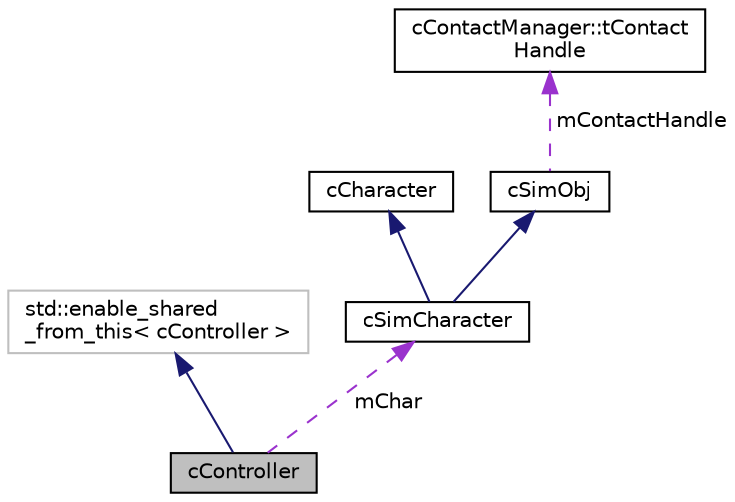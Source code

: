 digraph "cController"
{
 // LATEX_PDF_SIZE
  edge [fontname="Helvetica",fontsize="10",labelfontname="Helvetica",labelfontsize="10"];
  node [fontname="Helvetica",fontsize="10",shape=record];
  Node1 [label="cController",height=0.2,width=0.4,color="black", fillcolor="grey75", style="filled", fontcolor="black",tooltip=" "];
  Node2 -> Node1 [dir="back",color="midnightblue",fontsize="10",style="solid",fontname="Helvetica"];
  Node2 [label="std::enable_shared\l_from_this\< cController \>",height=0.2,width=0.4,color="grey75", fillcolor="white", style="filled",tooltip=" "];
  Node3 -> Node1 [dir="back",color="darkorchid3",fontsize="10",style="dashed",label=" mChar" ,fontname="Helvetica"];
  Node3 [label="cSimCharacter",height=0.2,width=0.4,color="black", fillcolor="white", style="filled",URL="$classc_sim_character.html",tooltip=" "];
  Node4 -> Node3 [dir="back",color="midnightblue",fontsize="10",style="solid",fontname="Helvetica"];
  Node4 [label="cCharacter",height=0.2,width=0.4,color="black", fillcolor="white", style="filled",URL="$classc_character.html",tooltip=" "];
  Node5 -> Node3 [dir="back",color="midnightblue",fontsize="10",style="solid",fontname="Helvetica"];
  Node5 [label="cSimObj",height=0.2,width=0.4,color="black", fillcolor="white", style="filled",URL="$classc_sim_obj.html",tooltip=" "];
  Node6 -> Node5 [dir="back",color="darkorchid3",fontsize="10",style="dashed",label=" mContactHandle" ,fontname="Helvetica"];
  Node6 [label="cContactManager::tContact\lHandle",height=0.2,width=0.4,color="black", fillcolor="white", style="filled",URL="$structc_contact_manager_1_1t_contact_handle.html",tooltip=" "];
}
